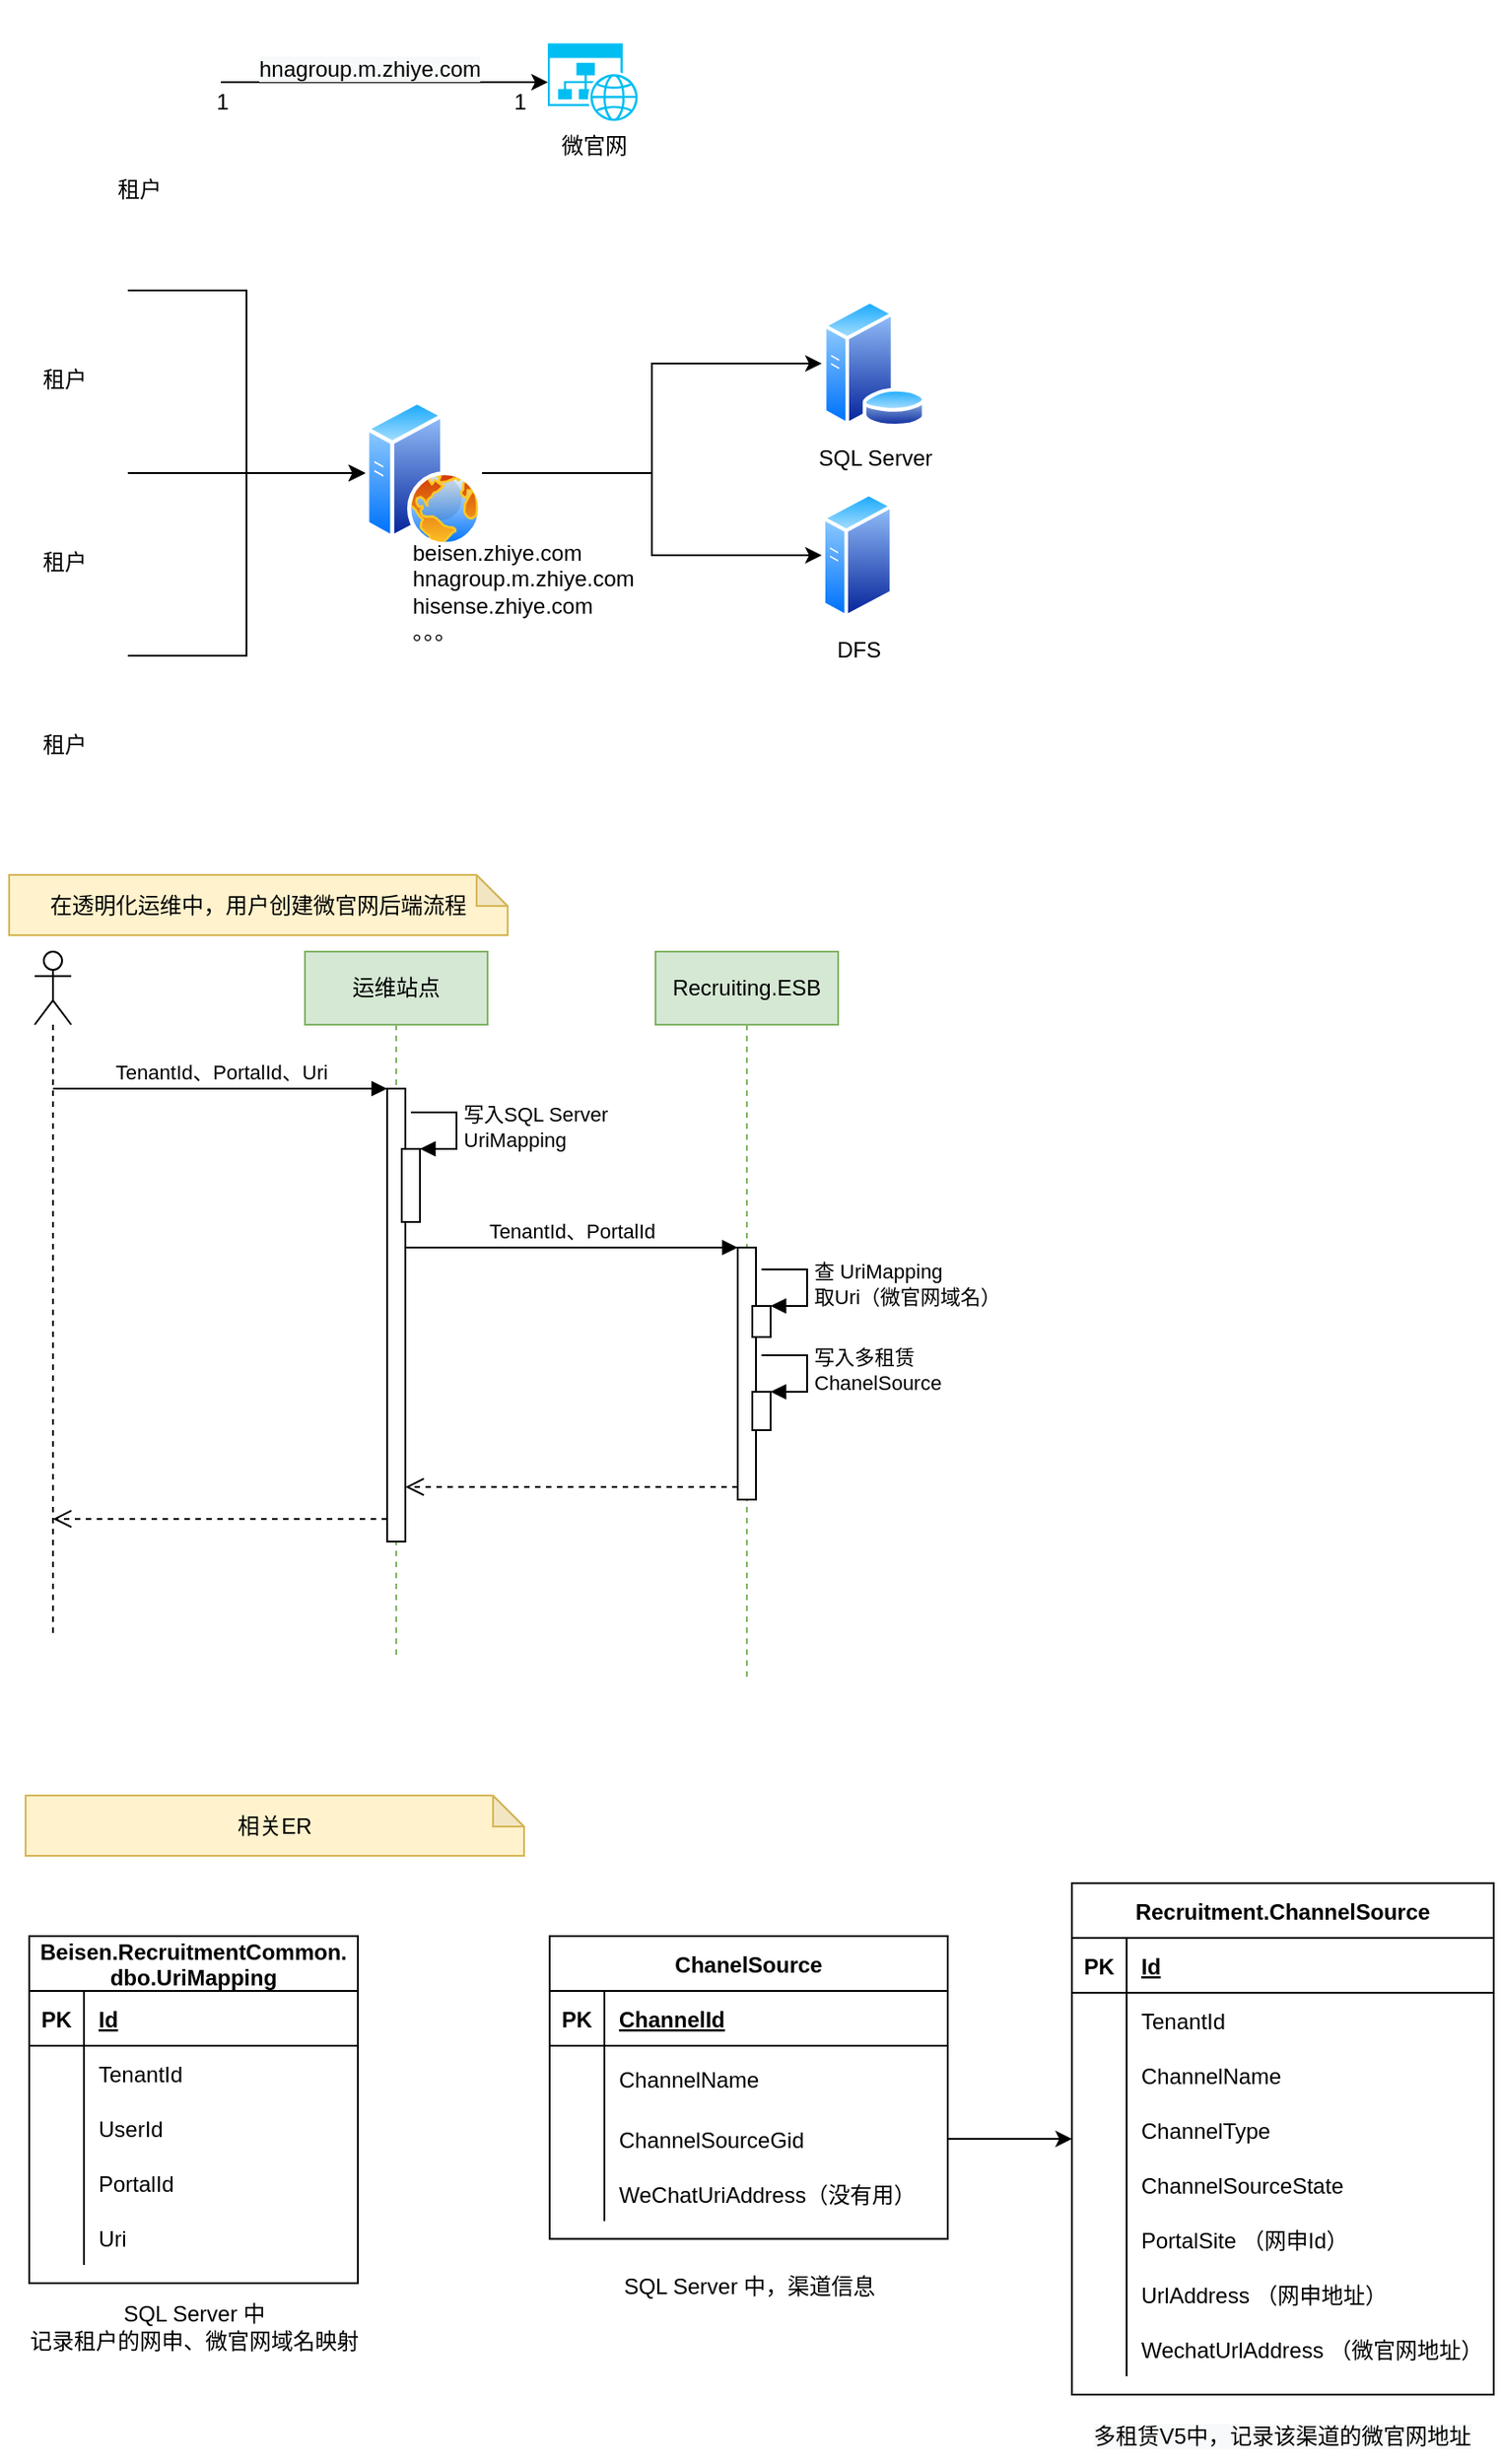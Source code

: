 <mxfile version="14.0.1" type="github">
  <diagram id="Mxa6MCss-hAeo_ajPHBB" name="Page-1">
    <mxGraphModel dx="1422" dy="839" grid="0" gridSize="10" guides="1" tooltips="1" connect="1" arrows="1" fold="1" page="1" pageScale="1" pageWidth="1169" pageHeight="1654" math="0" shadow="0">
      <root>
        <mxCell id="0" />
        <mxCell id="1" parent="0" />
        <mxCell id="X3mFY2eEsk7PL_Rotv_B-4" style="edgeStyle=orthogonalEdgeStyle;rounded=0;orthogonalLoop=1;jettySize=auto;html=1;exitX=1;exitY=0.5;exitDx=0;exitDy=0;entryX=0;entryY=0.5;entryDx=0;entryDy=0;entryPerimeter=0;" edge="1" parent="1" source="X3mFY2eEsk7PL_Rotv_B-2" target="X3mFY2eEsk7PL_Rotv_B-7">
          <mxGeometry relative="1" as="geometry">
            <mxPoint x="376" y="49" as="targetPoint" />
          </mxGeometry>
        </mxCell>
        <mxCell id="X3mFY2eEsk7PL_Rotv_B-2" value="租户" style="shape=image;html=1;verticalAlign=top;verticalLabelPosition=bottom;labelBackgroundColor=#ffffff;imageAspect=0;aspect=fixed;image=https://cdn4.iconfinder.com/data/icons/online-shop-7/128/company-building-business-128.png" vertex="1" parent="1">
          <mxGeometry x="46" y="4" width="90" height="90" as="geometry" />
        </mxCell>
        <mxCell id="X3mFY2eEsk7PL_Rotv_B-5" value="1" style="text;html=1;strokeColor=none;fillColor=none;align=center;verticalAlign=middle;whiteSpace=wrap;rounded=0;" vertex="1" parent="1">
          <mxGeometry x="122" y="50.25" width="30" height="20" as="geometry" />
        </mxCell>
        <mxCell id="X3mFY2eEsk7PL_Rotv_B-6" value="1" style="text;html=1;strokeColor=none;fillColor=none;align=center;verticalAlign=middle;whiteSpace=wrap;rounded=0;" vertex="1" parent="1">
          <mxGeometry x="285" y="50.25" width="30" height="20" as="geometry" />
        </mxCell>
        <mxCell id="X3mFY2eEsk7PL_Rotv_B-7" value="微官网" style="verticalLabelPosition=bottom;html=1;verticalAlign=top;align=center;strokeColor=none;fillColor=#00BEF2;shape=mxgraph.azure.website_generic;pointerEvents=1;" vertex="1" parent="1">
          <mxGeometry x="315" y="27.75" width="50" height="42.5" as="geometry" />
        </mxCell>
        <mxCell id="X3mFY2eEsk7PL_Rotv_B-12" style="edgeStyle=orthogonalEdgeStyle;rounded=0;orthogonalLoop=1;jettySize=auto;html=1;exitX=1;exitY=0.5;exitDx=0;exitDy=0;entryX=0;entryY=0.5;entryDx=0;entryDy=0;" edge="1" parent="1" source="X3mFY2eEsk7PL_Rotv_B-8" target="X3mFY2eEsk7PL_Rotv_B-11">
          <mxGeometry relative="1" as="geometry" />
        </mxCell>
        <mxCell id="X3mFY2eEsk7PL_Rotv_B-8" value="租户" style="shape=image;html=1;verticalAlign=top;verticalLabelPosition=bottom;labelBackgroundColor=#ffffff;imageAspect=0;aspect=fixed;image=https://cdn4.iconfinder.com/data/icons/online-shop-7/128/company-building-business-128.png" vertex="1" parent="1">
          <mxGeometry x="15" y="128" width="70" height="70" as="geometry" />
        </mxCell>
        <mxCell id="X3mFY2eEsk7PL_Rotv_B-13" style="edgeStyle=orthogonalEdgeStyle;rounded=0;orthogonalLoop=1;jettySize=auto;html=1;exitX=1;exitY=0.5;exitDx=0;exitDy=0;" edge="1" parent="1" source="X3mFY2eEsk7PL_Rotv_B-9" target="X3mFY2eEsk7PL_Rotv_B-11">
          <mxGeometry relative="1" as="geometry" />
        </mxCell>
        <mxCell id="X3mFY2eEsk7PL_Rotv_B-9" value="租户" style="shape=image;html=1;verticalAlign=top;verticalLabelPosition=bottom;labelBackgroundColor=#ffffff;imageAspect=0;aspect=fixed;image=https://cdn4.iconfinder.com/data/icons/online-shop-7/128/company-building-business-128.png" vertex="1" parent="1">
          <mxGeometry x="15" y="228" width="70" height="70" as="geometry" />
        </mxCell>
        <mxCell id="X3mFY2eEsk7PL_Rotv_B-14" style="edgeStyle=orthogonalEdgeStyle;rounded=0;orthogonalLoop=1;jettySize=auto;html=1;exitX=1;exitY=0.5;exitDx=0;exitDy=0;entryX=0;entryY=0.5;entryDx=0;entryDy=0;" edge="1" parent="1" source="X3mFY2eEsk7PL_Rotv_B-10" target="X3mFY2eEsk7PL_Rotv_B-11">
          <mxGeometry relative="1" as="geometry" />
        </mxCell>
        <mxCell id="X3mFY2eEsk7PL_Rotv_B-10" value="租户" style="shape=image;html=1;verticalAlign=top;verticalLabelPosition=bottom;labelBackgroundColor=#ffffff;imageAspect=0;aspect=fixed;image=https://cdn4.iconfinder.com/data/icons/online-shop-7/128/company-building-business-128.png" vertex="1" parent="1">
          <mxGeometry x="15" y="328" width="70" height="70" as="geometry" />
        </mxCell>
        <mxCell id="X3mFY2eEsk7PL_Rotv_B-18" style="edgeStyle=orthogonalEdgeStyle;rounded=0;orthogonalLoop=1;jettySize=auto;html=1;exitX=1;exitY=0.5;exitDx=0;exitDy=0;" edge="1" parent="1" source="X3mFY2eEsk7PL_Rotv_B-11" target="X3mFY2eEsk7PL_Rotv_B-16">
          <mxGeometry relative="1" as="geometry" />
        </mxCell>
        <mxCell id="X3mFY2eEsk7PL_Rotv_B-19" style="edgeStyle=orthogonalEdgeStyle;rounded=0;orthogonalLoop=1;jettySize=auto;html=1;exitX=1;exitY=0.5;exitDx=0;exitDy=0;" edge="1" parent="1" source="X3mFY2eEsk7PL_Rotv_B-11" target="X3mFY2eEsk7PL_Rotv_B-17">
          <mxGeometry relative="1" as="geometry">
            <mxPoint x="425" y="238" as="targetPoint" />
          </mxGeometry>
        </mxCell>
        <mxCell id="X3mFY2eEsk7PL_Rotv_B-11" value="" style="aspect=fixed;perimeter=ellipsePerimeter;html=1;align=center;shadow=0;dashed=0;spacingTop=3;image;image=img/lib/active_directory/web_server.svg;" vertex="1" parent="1">
          <mxGeometry x="215" y="223" width="64" height="80" as="geometry" />
        </mxCell>
        <mxCell id="X3mFY2eEsk7PL_Rotv_B-15" value="beisen.zhiye.com&lt;br&gt;hnagroup.m.zhiye.com&lt;br&gt;hisense.zhiye.com&lt;br&gt;。。。" style="text;html=1;strokeColor=none;fillColor=none;align=left;verticalAlign=middle;whiteSpace=wrap;rounded=0;" vertex="1" parent="1">
          <mxGeometry x="239" y="303" width="130" height="50" as="geometry" />
        </mxCell>
        <mxCell id="X3mFY2eEsk7PL_Rotv_B-16" value="DFS" style="aspect=fixed;perimeter=ellipsePerimeter;html=1;align=center;shadow=0;dashed=0;spacingTop=3;image;image=img/lib/active_directory/generic_server.svg;" vertex="1" parent="1">
          <mxGeometry x="465" y="273" width="39.2" height="70" as="geometry" />
        </mxCell>
        <mxCell id="X3mFY2eEsk7PL_Rotv_B-17" value="SQL Server" style="aspect=fixed;perimeter=ellipsePerimeter;html=1;align=center;shadow=0;dashed=0;spacingTop=3;image;image=img/lib/active_directory/database_server.svg;" vertex="1" parent="1">
          <mxGeometry x="465" y="168" width="57.4" height="70" as="geometry" />
        </mxCell>
        <mxCell id="X3mFY2eEsk7PL_Rotv_B-20" value="&lt;span style=&quot;color: rgb(0, 0, 0); font-family: helvetica; font-size: 12px; font-style: normal; font-weight: 400; letter-spacing: normal; text-align: left; text-indent: 0px; text-transform: none; word-spacing: 0px; background-color: rgb(248, 249, 250); display: inline; float: none;&quot;&gt;hnagroup.m.zhiye.com&lt;/span&gt;" style="text;whiteSpace=wrap;html=1;" vertex="1" parent="1">
          <mxGeometry x="155" y="27.75" width="141" height="28" as="geometry" />
        </mxCell>
        <mxCell id="X3mFY2eEsk7PL_Rotv_B-30" value="运维站点" style="shape=umlLifeline;perimeter=lifelinePerimeter;whiteSpace=wrap;html=1;container=1;collapsible=0;recursiveResize=0;outlineConnect=0;align=center;fillColor=#d5e8d4;strokeColor=#82b366;" vertex="1" parent="1">
          <mxGeometry x="182" y="525" width="100" height="385" as="geometry" />
        </mxCell>
        <mxCell id="X3mFY2eEsk7PL_Rotv_B-35" value="" style="html=1;points=[];perimeter=orthogonalPerimeter;align=center;" vertex="1" parent="X3mFY2eEsk7PL_Rotv_B-30">
          <mxGeometry x="45" y="75" width="10" height="248" as="geometry" />
        </mxCell>
        <mxCell id="X3mFY2eEsk7PL_Rotv_B-38" value="" style="html=1;points=[];perimeter=orthogonalPerimeter;align=center;" vertex="1" parent="X3mFY2eEsk7PL_Rotv_B-30">
          <mxGeometry x="53" y="108" width="10" height="40" as="geometry" />
        </mxCell>
        <mxCell id="X3mFY2eEsk7PL_Rotv_B-39" value="写入SQL Server&lt;br&gt;UriMapping" style="edgeStyle=orthogonalEdgeStyle;html=1;align=left;spacingLeft=2;endArrow=block;rounded=0;entryX=1;entryY=0;" edge="1" target="X3mFY2eEsk7PL_Rotv_B-38" parent="X3mFY2eEsk7PL_Rotv_B-30">
          <mxGeometry relative="1" as="geometry">
            <mxPoint x="58" y="88" as="sourcePoint" />
            <Array as="points">
              <mxPoint x="83" y="88" />
            </Array>
          </mxGeometry>
        </mxCell>
        <mxCell id="X3mFY2eEsk7PL_Rotv_B-31" value="Recruiting.ESB" style="shape=umlLifeline;perimeter=lifelinePerimeter;whiteSpace=wrap;html=1;container=1;collapsible=0;recursiveResize=0;outlineConnect=0;align=center;fillColor=#d5e8d4;strokeColor=#82b366;" vertex="1" parent="1">
          <mxGeometry x="374" y="525" width="100" height="398" as="geometry" />
        </mxCell>
        <mxCell id="X3mFY2eEsk7PL_Rotv_B-40" value="" style="html=1;points=[];perimeter=orthogonalPerimeter;align=center;" vertex="1" parent="X3mFY2eEsk7PL_Rotv_B-31">
          <mxGeometry x="45" y="162" width="10" height="138" as="geometry" />
        </mxCell>
        <mxCell id="X3mFY2eEsk7PL_Rotv_B-43" value="" style="html=1;points=[];perimeter=orthogonalPerimeter;align=center;" vertex="1" parent="X3mFY2eEsk7PL_Rotv_B-31">
          <mxGeometry x="53" y="194" width="10" height="17" as="geometry" />
        </mxCell>
        <mxCell id="X3mFY2eEsk7PL_Rotv_B-44" value="查 UriMapping&lt;br&gt;取Uri（微官网域名）" style="edgeStyle=orthogonalEdgeStyle;html=1;align=left;spacingLeft=2;endArrow=block;rounded=0;entryX=1;entryY=0;" edge="1" target="X3mFY2eEsk7PL_Rotv_B-43" parent="X3mFY2eEsk7PL_Rotv_B-31">
          <mxGeometry relative="1" as="geometry">
            <mxPoint x="58" y="174" as="sourcePoint" />
            <Array as="points">
              <mxPoint x="83" y="174" />
            </Array>
          </mxGeometry>
        </mxCell>
        <mxCell id="X3mFY2eEsk7PL_Rotv_B-47" value="" style="html=1;points=[];perimeter=orthogonalPerimeter;align=center;" vertex="1" parent="X3mFY2eEsk7PL_Rotv_B-31">
          <mxGeometry x="53" y="241" width="10" height="21" as="geometry" />
        </mxCell>
        <mxCell id="X3mFY2eEsk7PL_Rotv_B-48" value="写入多租赁&lt;br&gt;ChanelSource" style="edgeStyle=orthogonalEdgeStyle;html=1;align=left;spacingLeft=2;endArrow=block;rounded=0;entryX=1;entryY=0;" edge="1" target="X3mFY2eEsk7PL_Rotv_B-47" parent="X3mFY2eEsk7PL_Rotv_B-31">
          <mxGeometry relative="1" as="geometry">
            <mxPoint x="58" y="221" as="sourcePoint" />
            <Array as="points">
              <mxPoint x="83" y="221" />
            </Array>
          </mxGeometry>
        </mxCell>
        <mxCell id="X3mFY2eEsk7PL_Rotv_B-32" value="" style="shape=umlLifeline;participant=umlActor;perimeter=lifelinePerimeter;whiteSpace=wrap;html=1;container=1;collapsible=0;recursiveResize=0;verticalAlign=top;spacingTop=36;outlineConnect=0;align=center;" vertex="1" parent="1">
          <mxGeometry x="34" y="525" width="20" height="376" as="geometry" />
        </mxCell>
        <mxCell id="X3mFY2eEsk7PL_Rotv_B-36" value="TenantId、PortalId、Uri" style="html=1;verticalAlign=bottom;endArrow=block;entryX=0;entryY=0;" edge="1" target="X3mFY2eEsk7PL_Rotv_B-35" parent="1" source="X3mFY2eEsk7PL_Rotv_B-32">
          <mxGeometry relative="1" as="geometry">
            <mxPoint x="157" y="600" as="sourcePoint" />
          </mxGeometry>
        </mxCell>
        <mxCell id="X3mFY2eEsk7PL_Rotv_B-37" value="" style="html=1;verticalAlign=bottom;endArrow=open;dashed=1;endSize=8;exitX=0;exitY=0.95;" edge="1" source="X3mFY2eEsk7PL_Rotv_B-35" parent="1" target="X3mFY2eEsk7PL_Rotv_B-32">
          <mxGeometry relative="1" as="geometry">
            <mxPoint x="157" y="676" as="targetPoint" />
          </mxGeometry>
        </mxCell>
        <mxCell id="X3mFY2eEsk7PL_Rotv_B-41" value="TenantId、PortalId" style="html=1;verticalAlign=bottom;endArrow=block;entryX=0;entryY=0;" edge="1" target="X3mFY2eEsk7PL_Rotv_B-40" parent="1" source="X3mFY2eEsk7PL_Rotv_B-35">
          <mxGeometry relative="1" as="geometry">
            <mxPoint x="349" y="687" as="sourcePoint" />
          </mxGeometry>
        </mxCell>
        <mxCell id="X3mFY2eEsk7PL_Rotv_B-42" value="" style="html=1;verticalAlign=bottom;endArrow=open;dashed=1;endSize=8;exitX=0;exitY=0.95;" edge="1" source="X3mFY2eEsk7PL_Rotv_B-40" parent="1" target="X3mFY2eEsk7PL_Rotv_B-35">
          <mxGeometry relative="1" as="geometry">
            <mxPoint x="349" y="763" as="targetPoint" />
          </mxGeometry>
        </mxCell>
        <mxCell id="X3mFY2eEsk7PL_Rotv_B-64" value="Beisen.RecruitmentCommon.&#xa;dbo.UriMapping" style="shape=table;startSize=30;container=1;collapsible=1;childLayout=tableLayout;fixedRows=1;rowLines=0;fontStyle=1;align=center;resizeLast=1;" vertex="1" parent="1">
          <mxGeometry x="31" y="1064" width="180" height="190" as="geometry" />
        </mxCell>
        <mxCell id="X3mFY2eEsk7PL_Rotv_B-65" value="" style="shape=partialRectangle;collapsible=0;dropTarget=0;pointerEvents=0;fillColor=none;top=0;left=0;bottom=1;right=0;points=[[0,0.5],[1,0.5]];portConstraint=eastwest;" vertex="1" parent="X3mFY2eEsk7PL_Rotv_B-64">
          <mxGeometry y="30" width="180" height="30" as="geometry" />
        </mxCell>
        <mxCell id="X3mFY2eEsk7PL_Rotv_B-66" value="PK" style="shape=partialRectangle;connectable=0;fillColor=none;top=0;left=0;bottom=0;right=0;fontStyle=1;overflow=hidden;" vertex="1" parent="X3mFY2eEsk7PL_Rotv_B-65">
          <mxGeometry width="30" height="30" as="geometry" />
        </mxCell>
        <mxCell id="X3mFY2eEsk7PL_Rotv_B-67" value="Id" style="shape=partialRectangle;connectable=0;fillColor=none;top=0;left=0;bottom=0;right=0;align=left;spacingLeft=6;fontStyle=5;overflow=hidden;" vertex="1" parent="X3mFY2eEsk7PL_Rotv_B-65">
          <mxGeometry x="30" width="150" height="30" as="geometry" />
        </mxCell>
        <mxCell id="X3mFY2eEsk7PL_Rotv_B-68" value="" style="shape=partialRectangle;collapsible=0;dropTarget=0;pointerEvents=0;fillColor=none;top=0;left=0;bottom=0;right=0;points=[[0,0.5],[1,0.5]];portConstraint=eastwest;" vertex="1" parent="X3mFY2eEsk7PL_Rotv_B-64">
          <mxGeometry y="60" width="180" height="30" as="geometry" />
        </mxCell>
        <mxCell id="X3mFY2eEsk7PL_Rotv_B-69" value="" style="shape=partialRectangle;connectable=0;fillColor=none;top=0;left=0;bottom=0;right=0;editable=1;overflow=hidden;" vertex="1" parent="X3mFY2eEsk7PL_Rotv_B-68">
          <mxGeometry width="30" height="30" as="geometry" />
        </mxCell>
        <mxCell id="X3mFY2eEsk7PL_Rotv_B-70" value="TenantId" style="shape=partialRectangle;connectable=0;fillColor=none;top=0;left=0;bottom=0;right=0;align=left;spacingLeft=6;overflow=hidden;" vertex="1" parent="X3mFY2eEsk7PL_Rotv_B-68">
          <mxGeometry x="30" width="150" height="30" as="geometry" />
        </mxCell>
        <mxCell id="X3mFY2eEsk7PL_Rotv_B-71" value="" style="shape=partialRectangle;collapsible=0;dropTarget=0;pointerEvents=0;fillColor=none;top=0;left=0;bottom=0;right=0;points=[[0,0.5],[1,0.5]];portConstraint=eastwest;" vertex="1" parent="X3mFY2eEsk7PL_Rotv_B-64">
          <mxGeometry y="90" width="180" height="30" as="geometry" />
        </mxCell>
        <mxCell id="X3mFY2eEsk7PL_Rotv_B-72" value="" style="shape=partialRectangle;connectable=0;fillColor=none;top=0;left=0;bottom=0;right=0;editable=1;overflow=hidden;" vertex="1" parent="X3mFY2eEsk7PL_Rotv_B-71">
          <mxGeometry width="30" height="30" as="geometry" />
        </mxCell>
        <mxCell id="X3mFY2eEsk7PL_Rotv_B-73" value="UserId" style="shape=partialRectangle;connectable=0;fillColor=none;top=0;left=0;bottom=0;right=0;align=left;spacingLeft=6;overflow=hidden;" vertex="1" parent="X3mFY2eEsk7PL_Rotv_B-71">
          <mxGeometry x="30" width="150" height="30" as="geometry" />
        </mxCell>
        <mxCell id="X3mFY2eEsk7PL_Rotv_B-74" value="" style="shape=partialRectangle;collapsible=0;dropTarget=0;pointerEvents=0;fillColor=none;top=0;left=0;bottom=0;right=0;points=[[0,0.5],[1,0.5]];portConstraint=eastwest;" vertex="1" parent="X3mFY2eEsk7PL_Rotv_B-64">
          <mxGeometry y="120" width="180" height="30" as="geometry" />
        </mxCell>
        <mxCell id="X3mFY2eEsk7PL_Rotv_B-75" value="" style="shape=partialRectangle;connectable=0;fillColor=none;top=0;left=0;bottom=0;right=0;editable=1;overflow=hidden;" vertex="1" parent="X3mFY2eEsk7PL_Rotv_B-74">
          <mxGeometry width="30" height="30" as="geometry" />
        </mxCell>
        <mxCell id="X3mFY2eEsk7PL_Rotv_B-76" value="PortalId" style="shape=partialRectangle;connectable=0;fillColor=none;top=0;left=0;bottom=0;right=0;align=left;spacingLeft=6;overflow=hidden;" vertex="1" parent="X3mFY2eEsk7PL_Rotv_B-74">
          <mxGeometry x="30" width="150" height="30" as="geometry" />
        </mxCell>
        <mxCell id="X3mFY2eEsk7PL_Rotv_B-77" style="shape=partialRectangle;collapsible=0;dropTarget=0;pointerEvents=0;fillColor=none;top=0;left=0;bottom=0;right=0;points=[[0,0.5],[1,0.5]];portConstraint=eastwest;" vertex="1" parent="X3mFY2eEsk7PL_Rotv_B-64">
          <mxGeometry y="150" width="180" height="30" as="geometry" />
        </mxCell>
        <mxCell id="X3mFY2eEsk7PL_Rotv_B-78" style="shape=partialRectangle;connectable=0;fillColor=none;top=0;left=0;bottom=0;right=0;editable=1;overflow=hidden;" vertex="1" parent="X3mFY2eEsk7PL_Rotv_B-77">
          <mxGeometry width="30" height="30" as="geometry" />
        </mxCell>
        <mxCell id="X3mFY2eEsk7PL_Rotv_B-79" value="Uri" style="shape=partialRectangle;connectable=0;fillColor=none;top=0;left=0;bottom=0;right=0;align=left;spacingLeft=6;overflow=hidden;" vertex="1" parent="X3mFY2eEsk7PL_Rotv_B-77">
          <mxGeometry x="30" width="150" height="30" as="geometry" />
        </mxCell>
        <mxCell id="X3mFY2eEsk7PL_Rotv_B-80" value="Recruitment.ChannelSource" style="shape=table;startSize=30;container=1;collapsible=1;childLayout=tableLayout;fixedRows=1;rowLines=0;fontStyle=1;align=center;resizeLast=1;" vertex="1" parent="1">
          <mxGeometry x="602" y="1035" width="231" height="280" as="geometry" />
        </mxCell>
        <mxCell id="X3mFY2eEsk7PL_Rotv_B-81" value="" style="shape=partialRectangle;collapsible=0;dropTarget=0;pointerEvents=0;fillColor=none;top=0;left=0;bottom=1;right=0;points=[[0,0.5],[1,0.5]];portConstraint=eastwest;" vertex="1" parent="X3mFY2eEsk7PL_Rotv_B-80">
          <mxGeometry y="30" width="231" height="30" as="geometry" />
        </mxCell>
        <mxCell id="X3mFY2eEsk7PL_Rotv_B-82" value="PK" style="shape=partialRectangle;connectable=0;fillColor=none;top=0;left=0;bottom=0;right=0;fontStyle=1;overflow=hidden;" vertex="1" parent="X3mFY2eEsk7PL_Rotv_B-81">
          <mxGeometry width="30" height="30" as="geometry" />
        </mxCell>
        <mxCell id="X3mFY2eEsk7PL_Rotv_B-83" value="Id" style="shape=partialRectangle;connectable=0;fillColor=none;top=0;left=0;bottom=0;right=0;align=left;spacingLeft=6;fontStyle=5;overflow=hidden;" vertex="1" parent="X3mFY2eEsk7PL_Rotv_B-81">
          <mxGeometry x="30" width="201" height="30" as="geometry" />
        </mxCell>
        <mxCell id="X3mFY2eEsk7PL_Rotv_B-84" value="" style="shape=partialRectangle;collapsible=0;dropTarget=0;pointerEvents=0;fillColor=none;top=0;left=0;bottom=0;right=0;points=[[0,0.5],[1,0.5]];portConstraint=eastwest;" vertex="1" parent="X3mFY2eEsk7PL_Rotv_B-80">
          <mxGeometry y="60" width="231" height="30" as="geometry" />
        </mxCell>
        <mxCell id="X3mFY2eEsk7PL_Rotv_B-85" value="" style="shape=partialRectangle;connectable=0;fillColor=none;top=0;left=0;bottom=0;right=0;editable=1;overflow=hidden;" vertex="1" parent="X3mFY2eEsk7PL_Rotv_B-84">
          <mxGeometry width="30" height="30" as="geometry" />
        </mxCell>
        <mxCell id="X3mFY2eEsk7PL_Rotv_B-86" value="TenantId" style="shape=partialRectangle;connectable=0;fillColor=none;top=0;left=0;bottom=0;right=0;align=left;spacingLeft=6;overflow=hidden;" vertex="1" parent="X3mFY2eEsk7PL_Rotv_B-84">
          <mxGeometry x="30" width="201" height="30" as="geometry" />
        </mxCell>
        <mxCell id="X3mFY2eEsk7PL_Rotv_B-87" value="" style="shape=partialRectangle;collapsible=0;dropTarget=0;pointerEvents=0;fillColor=none;top=0;left=0;bottom=0;right=0;points=[[0,0.5],[1,0.5]];portConstraint=eastwest;" vertex="1" parent="X3mFY2eEsk7PL_Rotv_B-80">
          <mxGeometry y="90" width="231" height="30" as="geometry" />
        </mxCell>
        <mxCell id="X3mFY2eEsk7PL_Rotv_B-88" value="" style="shape=partialRectangle;connectable=0;fillColor=none;top=0;left=0;bottom=0;right=0;editable=1;overflow=hidden;" vertex="1" parent="X3mFY2eEsk7PL_Rotv_B-87">
          <mxGeometry width="30" height="30" as="geometry" />
        </mxCell>
        <mxCell id="X3mFY2eEsk7PL_Rotv_B-89" value="ChannelName" style="shape=partialRectangle;connectable=0;fillColor=none;top=0;left=0;bottom=0;right=0;align=left;spacingLeft=6;overflow=hidden;" vertex="1" parent="X3mFY2eEsk7PL_Rotv_B-87">
          <mxGeometry x="30" width="201" height="30" as="geometry" />
        </mxCell>
        <mxCell id="X3mFY2eEsk7PL_Rotv_B-90" value="" style="shape=partialRectangle;collapsible=0;dropTarget=0;pointerEvents=0;fillColor=none;top=0;left=0;bottom=0;right=0;points=[[0,0.5],[1,0.5]];portConstraint=eastwest;" vertex="1" parent="X3mFY2eEsk7PL_Rotv_B-80">
          <mxGeometry y="120" width="231" height="30" as="geometry" />
        </mxCell>
        <mxCell id="X3mFY2eEsk7PL_Rotv_B-91" value="" style="shape=partialRectangle;connectable=0;fillColor=none;top=0;left=0;bottom=0;right=0;editable=1;overflow=hidden;" vertex="1" parent="X3mFY2eEsk7PL_Rotv_B-90">
          <mxGeometry width="30" height="30" as="geometry" />
        </mxCell>
        <mxCell id="X3mFY2eEsk7PL_Rotv_B-92" value="ChannelType" style="shape=partialRectangle;connectable=0;fillColor=none;top=0;left=0;bottom=0;right=0;align=left;spacingLeft=6;overflow=hidden;" vertex="1" parent="X3mFY2eEsk7PL_Rotv_B-90">
          <mxGeometry x="30" width="201" height="30" as="geometry" />
        </mxCell>
        <mxCell id="X3mFY2eEsk7PL_Rotv_B-93" style="shape=partialRectangle;collapsible=0;dropTarget=0;pointerEvents=0;fillColor=none;top=0;left=0;bottom=0;right=0;points=[[0,0.5],[1,0.5]];portConstraint=eastwest;" vertex="1" parent="X3mFY2eEsk7PL_Rotv_B-80">
          <mxGeometry y="150" width="231" height="30" as="geometry" />
        </mxCell>
        <mxCell id="X3mFY2eEsk7PL_Rotv_B-94" style="shape=partialRectangle;connectable=0;fillColor=none;top=0;left=0;bottom=0;right=0;editable=1;overflow=hidden;" vertex="1" parent="X3mFY2eEsk7PL_Rotv_B-93">
          <mxGeometry width="30" height="30" as="geometry" />
        </mxCell>
        <mxCell id="X3mFY2eEsk7PL_Rotv_B-95" value="ChannelSourceState" style="shape=partialRectangle;connectable=0;fillColor=none;top=0;left=0;bottom=0;right=0;align=left;spacingLeft=6;overflow=hidden;" vertex="1" parent="X3mFY2eEsk7PL_Rotv_B-93">
          <mxGeometry x="30" width="201" height="30" as="geometry" />
        </mxCell>
        <mxCell id="X3mFY2eEsk7PL_Rotv_B-102" style="shape=partialRectangle;collapsible=0;dropTarget=0;pointerEvents=0;fillColor=none;top=0;left=0;bottom=0;right=0;points=[[0,0.5],[1,0.5]];portConstraint=eastwest;" vertex="1" parent="X3mFY2eEsk7PL_Rotv_B-80">
          <mxGeometry y="180" width="231" height="30" as="geometry" />
        </mxCell>
        <mxCell id="X3mFY2eEsk7PL_Rotv_B-103" style="shape=partialRectangle;connectable=0;fillColor=none;top=0;left=0;bottom=0;right=0;editable=1;overflow=hidden;" vertex="1" parent="X3mFY2eEsk7PL_Rotv_B-102">
          <mxGeometry width="30" height="30" as="geometry" />
        </mxCell>
        <mxCell id="X3mFY2eEsk7PL_Rotv_B-104" value="PortalSite （网申Id）" style="shape=partialRectangle;connectable=0;fillColor=none;top=0;left=0;bottom=0;right=0;align=left;spacingLeft=6;overflow=hidden;" vertex="1" parent="X3mFY2eEsk7PL_Rotv_B-102">
          <mxGeometry x="30" width="201" height="30" as="geometry" />
        </mxCell>
        <mxCell id="X3mFY2eEsk7PL_Rotv_B-99" style="shape=partialRectangle;collapsible=0;dropTarget=0;pointerEvents=0;fillColor=none;top=0;left=0;bottom=0;right=0;points=[[0,0.5],[1,0.5]];portConstraint=eastwest;" vertex="1" parent="X3mFY2eEsk7PL_Rotv_B-80">
          <mxGeometry y="210" width="231" height="30" as="geometry" />
        </mxCell>
        <mxCell id="X3mFY2eEsk7PL_Rotv_B-100" style="shape=partialRectangle;connectable=0;fillColor=none;top=0;left=0;bottom=0;right=0;editable=1;overflow=hidden;" vertex="1" parent="X3mFY2eEsk7PL_Rotv_B-99">
          <mxGeometry width="30" height="30" as="geometry" />
        </mxCell>
        <mxCell id="X3mFY2eEsk7PL_Rotv_B-101" value="UrlAddress （网申地址）" style="shape=partialRectangle;connectable=0;fillColor=none;top=0;left=0;bottom=0;right=0;align=left;spacingLeft=6;overflow=hidden;" vertex="1" parent="X3mFY2eEsk7PL_Rotv_B-99">
          <mxGeometry x="30" width="201" height="30" as="geometry" />
        </mxCell>
        <mxCell id="X3mFY2eEsk7PL_Rotv_B-96" style="shape=partialRectangle;collapsible=0;dropTarget=0;pointerEvents=0;fillColor=none;top=0;left=0;bottom=0;right=0;points=[[0,0.5],[1,0.5]];portConstraint=eastwest;" vertex="1" parent="X3mFY2eEsk7PL_Rotv_B-80">
          <mxGeometry y="240" width="231" height="30" as="geometry" />
        </mxCell>
        <mxCell id="X3mFY2eEsk7PL_Rotv_B-97" style="shape=partialRectangle;connectable=0;fillColor=none;top=0;left=0;bottom=0;right=0;editable=1;overflow=hidden;" vertex="1" parent="X3mFY2eEsk7PL_Rotv_B-96">
          <mxGeometry width="30" height="30" as="geometry" />
        </mxCell>
        <mxCell id="X3mFY2eEsk7PL_Rotv_B-98" value="WechatUrlAddress （微官网地址）" style="shape=partialRectangle;connectable=0;fillColor=none;top=0;left=0;bottom=0;right=0;align=left;spacingLeft=6;overflow=hidden;" vertex="1" parent="X3mFY2eEsk7PL_Rotv_B-96">
          <mxGeometry x="30" width="201" height="30" as="geometry" />
        </mxCell>
        <mxCell id="X3mFY2eEsk7PL_Rotv_B-105" value="SQL Server 中&lt;br&gt;记录租户的网申、微官网域名映射" style="text;html=1;align=center;verticalAlign=middle;resizable=0;points=[];autosize=1;" vertex="1" parent="1">
          <mxGeometry x="26" y="1262" width="190" height="32" as="geometry" />
        </mxCell>
        <mxCell id="X3mFY2eEsk7PL_Rotv_B-106" value="&lt;span style=&quot;color: rgb(0 , 0 , 0) ; font-family: &amp;#34;helvetica&amp;#34; ; font-size: 12px ; font-style: normal ; font-weight: 400 ; letter-spacing: normal ; text-align: left ; text-indent: 0px ; text-transform: none ; word-spacing: 0px ; background-color: rgb(248 , 249 , 250) ; display: inline ; float: none&quot;&gt;多租赁V5中，记录该渠道的微官网地址&lt;/span&gt;" style="text;whiteSpace=wrap;html=1;" vertex="1" parent="1">
          <mxGeometry x="612" y="1324" width="224" height="28" as="geometry" />
        </mxCell>
        <mxCell id="X3mFY2eEsk7PL_Rotv_B-108" value="ChanelSource" style="shape=table;startSize=30;container=1;collapsible=1;childLayout=tableLayout;fixedRows=1;rowLines=0;fontStyle=1;align=center;resizeLast=1;" vertex="1" parent="1">
          <mxGeometry x="316" y="1064" width="218" height="165.75" as="geometry" />
        </mxCell>
        <mxCell id="X3mFY2eEsk7PL_Rotv_B-109" value="" style="shape=partialRectangle;collapsible=0;dropTarget=0;pointerEvents=0;fillColor=none;top=0;left=0;bottom=1;right=0;points=[[0,0.5],[1,0.5]];portConstraint=eastwest;" vertex="1" parent="X3mFY2eEsk7PL_Rotv_B-108">
          <mxGeometry y="30" width="218" height="30" as="geometry" />
        </mxCell>
        <mxCell id="X3mFY2eEsk7PL_Rotv_B-110" value="PK" style="shape=partialRectangle;connectable=0;fillColor=none;top=0;left=0;bottom=0;right=0;fontStyle=1;overflow=hidden;" vertex="1" parent="X3mFY2eEsk7PL_Rotv_B-109">
          <mxGeometry width="30" height="30" as="geometry" />
        </mxCell>
        <mxCell id="X3mFY2eEsk7PL_Rotv_B-111" value="ChannelId" style="shape=partialRectangle;connectable=0;fillColor=none;top=0;left=0;bottom=0;right=0;align=left;spacingLeft=6;fontStyle=5;overflow=hidden;" vertex="1" parent="X3mFY2eEsk7PL_Rotv_B-109">
          <mxGeometry x="30" width="188" height="30" as="geometry" />
        </mxCell>
        <mxCell id="X3mFY2eEsk7PL_Rotv_B-112" value="" style="shape=partialRectangle;collapsible=0;dropTarget=0;pointerEvents=0;fillColor=none;top=0;left=0;bottom=0;right=0;points=[[0,0.5],[1,0.5]];portConstraint=eastwest;" vertex="1" parent="X3mFY2eEsk7PL_Rotv_B-108">
          <mxGeometry y="60" width="218" height="36" as="geometry" />
        </mxCell>
        <mxCell id="X3mFY2eEsk7PL_Rotv_B-113" value="" style="shape=partialRectangle;connectable=0;fillColor=none;top=0;left=0;bottom=0;right=0;editable=1;overflow=hidden;" vertex="1" parent="X3mFY2eEsk7PL_Rotv_B-112">
          <mxGeometry width="30" height="36" as="geometry" />
        </mxCell>
        <mxCell id="X3mFY2eEsk7PL_Rotv_B-114" value="ChannelName" style="shape=partialRectangle;connectable=0;fillColor=none;top=0;left=0;bottom=0;right=0;align=left;spacingLeft=6;overflow=hidden;" vertex="1" parent="X3mFY2eEsk7PL_Rotv_B-112">
          <mxGeometry x="30" width="188" height="36" as="geometry" />
        </mxCell>
        <mxCell id="X3mFY2eEsk7PL_Rotv_B-115" value="" style="shape=partialRectangle;collapsible=0;dropTarget=0;pointerEvents=0;fillColor=none;top=0;left=0;bottom=0;right=0;points=[[0,0.5],[1,0.5]];portConstraint=eastwest;" vertex="1" parent="X3mFY2eEsk7PL_Rotv_B-108">
          <mxGeometry y="96" width="218" height="30" as="geometry" />
        </mxCell>
        <mxCell id="X3mFY2eEsk7PL_Rotv_B-116" value="" style="shape=partialRectangle;connectable=0;fillColor=none;top=0;left=0;bottom=0;right=0;editable=1;overflow=hidden;" vertex="1" parent="X3mFY2eEsk7PL_Rotv_B-115">
          <mxGeometry width="30" height="30" as="geometry" />
        </mxCell>
        <mxCell id="X3mFY2eEsk7PL_Rotv_B-117" value="ChannelSourceGid" style="shape=partialRectangle;connectable=0;fillColor=none;top=0;left=0;bottom=0;right=0;align=left;spacingLeft=6;overflow=hidden;" vertex="1" parent="X3mFY2eEsk7PL_Rotv_B-115">
          <mxGeometry x="30" width="188" height="30" as="geometry" />
        </mxCell>
        <mxCell id="X3mFY2eEsk7PL_Rotv_B-118" value="" style="shape=partialRectangle;collapsible=0;dropTarget=0;pointerEvents=0;fillColor=none;top=0;left=0;bottom=0;right=0;points=[[0,0.5],[1,0.5]];portConstraint=eastwest;" vertex="1" parent="X3mFY2eEsk7PL_Rotv_B-108">
          <mxGeometry y="126" width="218" height="30" as="geometry" />
        </mxCell>
        <mxCell id="X3mFY2eEsk7PL_Rotv_B-119" value="" style="shape=partialRectangle;connectable=0;fillColor=none;top=0;left=0;bottom=0;right=0;editable=1;overflow=hidden;" vertex="1" parent="X3mFY2eEsk7PL_Rotv_B-118">
          <mxGeometry width="30" height="30" as="geometry" />
        </mxCell>
        <mxCell id="X3mFY2eEsk7PL_Rotv_B-120" value="WeChatUriAddress（没有用）" style="shape=partialRectangle;connectable=0;fillColor=none;top=0;left=0;bottom=0;right=0;align=left;spacingLeft=6;overflow=hidden;" vertex="1" parent="X3mFY2eEsk7PL_Rotv_B-118">
          <mxGeometry x="30" width="188" height="30" as="geometry" />
        </mxCell>
        <mxCell id="X3mFY2eEsk7PL_Rotv_B-121" value="" style="endArrow=classic;html=1;" edge="1" parent="1" source="X3mFY2eEsk7PL_Rotv_B-115" target="X3mFY2eEsk7PL_Rotv_B-80">
          <mxGeometry width="50" height="50" relative="1" as="geometry">
            <mxPoint x="469" y="1369" as="sourcePoint" />
            <mxPoint x="519" y="1319" as="targetPoint" />
          </mxGeometry>
        </mxCell>
        <mxCell id="X3mFY2eEsk7PL_Rotv_B-122" value="SQL Server 中，渠道信息" style="text;html=1;align=center;verticalAlign=middle;resizable=0;points=[];autosize=1;" vertex="1" parent="1">
          <mxGeometry x="351" y="1247" width="148" height="18" as="geometry" />
        </mxCell>
        <mxCell id="X3mFY2eEsk7PL_Rotv_B-124" value="在透明化运维中，用户创建微官网后端流程" style="shape=note;whiteSpace=wrap;html=1;backgroundOutline=1;darkOpacity=0.05;align=center;size=17;fillColor=#fff2cc;strokeColor=#d6b656;" vertex="1" parent="1">
          <mxGeometry x="20" y="483" width="273" height="33" as="geometry" />
        </mxCell>
        <mxCell id="X3mFY2eEsk7PL_Rotv_B-125" value="相关ER" style="shape=note;whiteSpace=wrap;html=1;backgroundOutline=1;darkOpacity=0.05;align=center;size=17;fillColor=#fff2cc;strokeColor=#d6b656;" vertex="1" parent="1">
          <mxGeometry x="29" y="987" width="273" height="33" as="geometry" />
        </mxCell>
      </root>
    </mxGraphModel>
  </diagram>
</mxfile>
